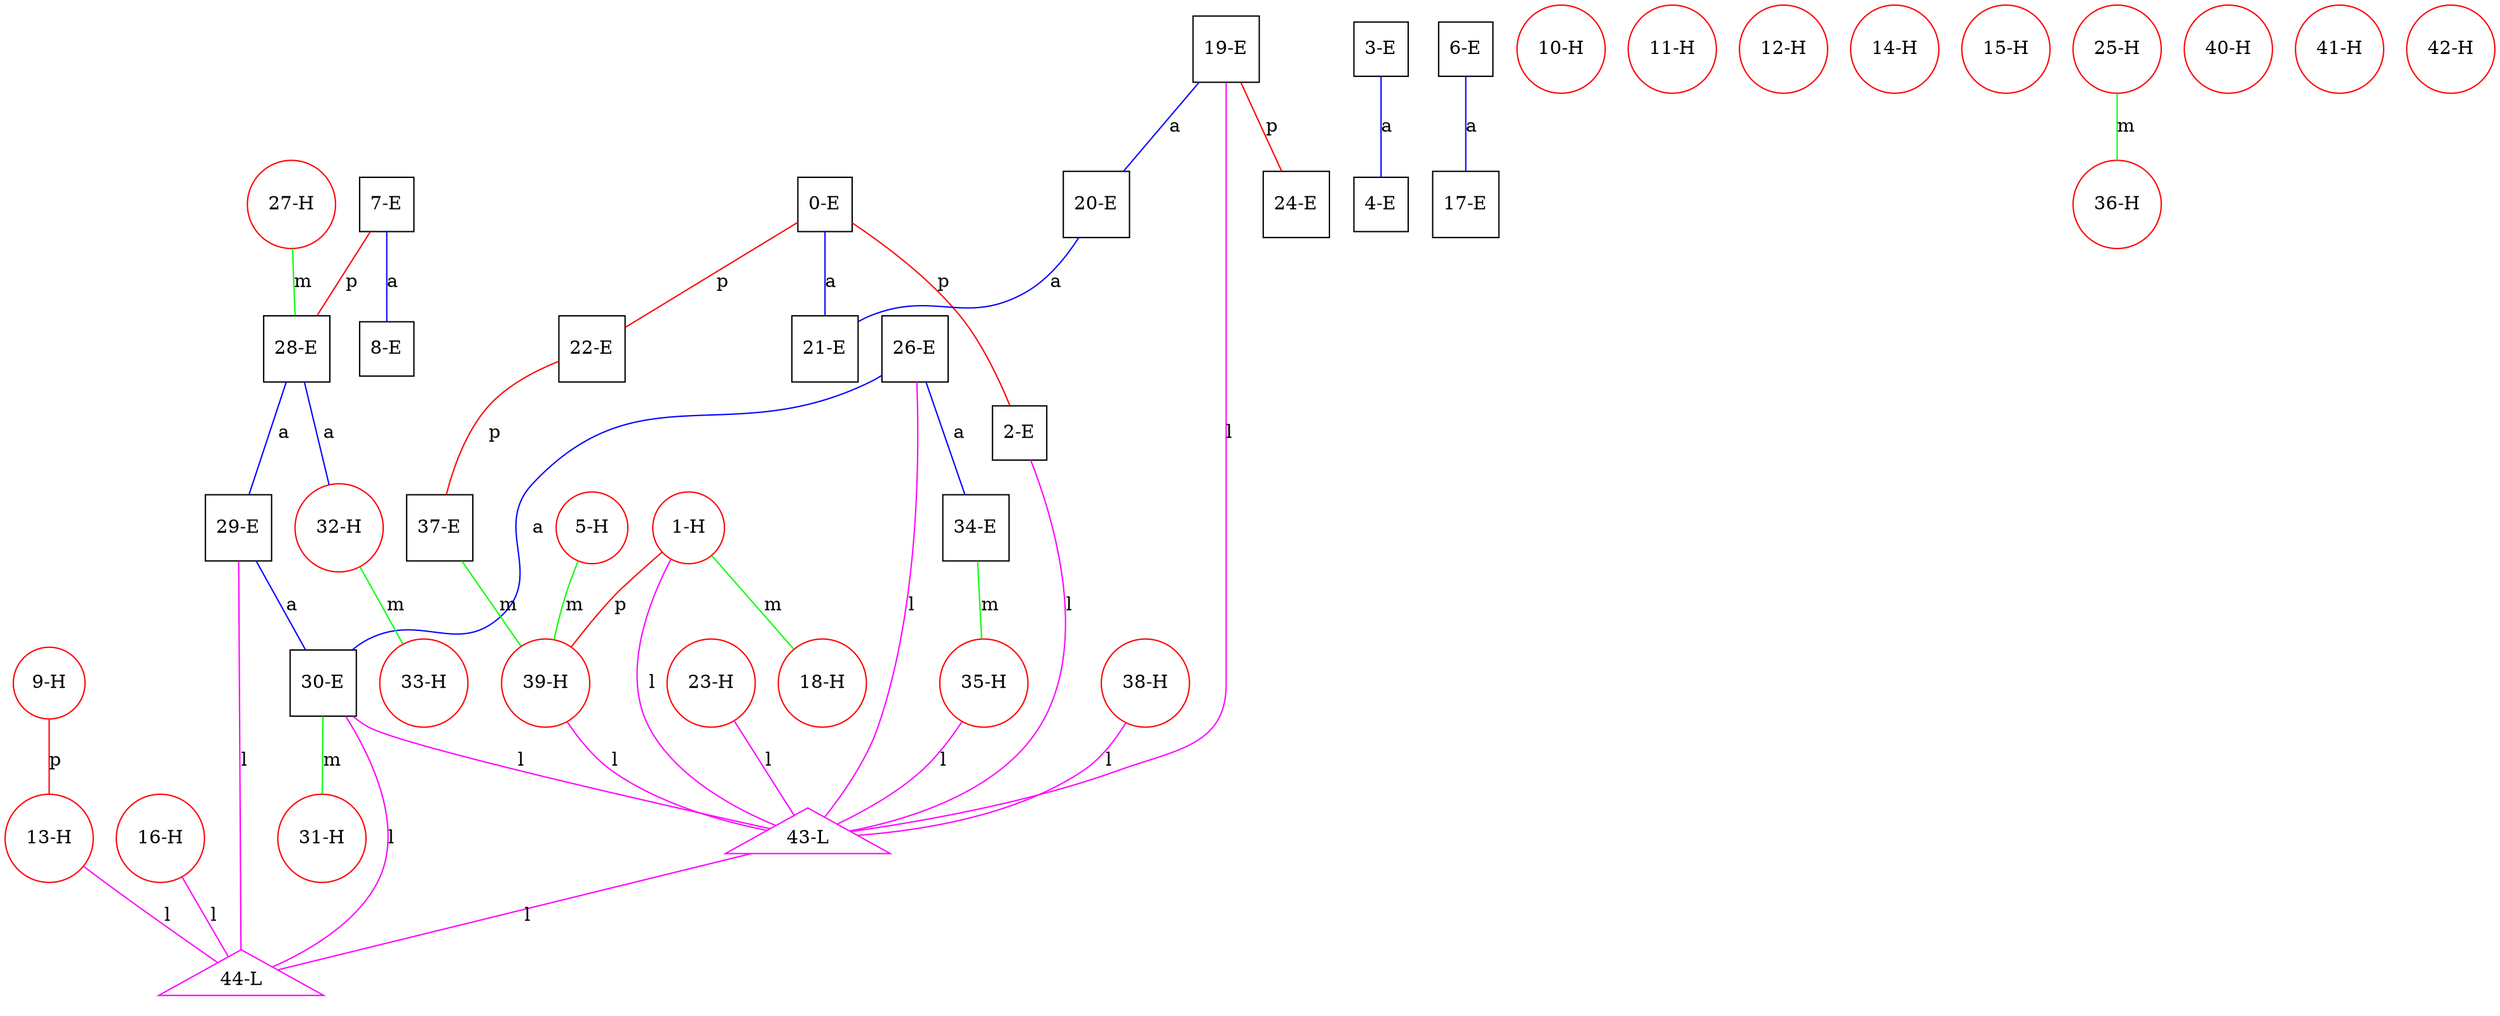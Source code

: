 graph ProteinGraph {
    0 [label="0-E" shape=square color=black];
    1 [label="1-H" shape=circle color=red];
    2 [label="2-E" shape=square color=black];
    3 [label="3-E" shape=square color=black];
    4 [label="4-E" shape=square color=black];
    5 [label="5-H" shape=circle color=red];
    6 [label="6-E" shape=square color=black];
    7 [label="7-E" shape=square color=black];
    8 [label="8-E" shape=square color=black];
    9 [label="9-H" shape=circle color=red];
    10 [label="10-H" shape=circle color=red];
    11 [label="11-H" shape=circle color=red];
    12 [label="12-H" shape=circle color=red];
    13 [label="13-H" shape=circle color=red];
    14 [label="14-H" shape=circle color=red];
    15 [label="15-H" shape=circle color=red];
    16 [label="16-H" shape=circle color=red];
    17 [label="17-E" shape=square color=black];
    18 [label="18-H" shape=circle color=red];
    19 [label="19-E" shape=square color=black];
    20 [label="20-E" shape=square color=black];
    21 [label="21-E" shape=square color=black];
    22 [label="22-E" shape=square color=black];
    23 [label="23-H" shape=circle color=red];
    24 [label="24-E" shape=square color=black];
    25 [label="25-H" shape=circle color=red];
    26 [label="26-E" shape=square color=black];
    27 [label="27-H" shape=circle color=red];
    28 [label="28-E" shape=square color=black];
    29 [label="29-E" shape=square color=black];
    30 [label="30-E" shape=square color=black];
    31 [label="31-H" shape=circle color=red];
    32 [label="32-H" shape=circle color=red];
    33 [label="33-H" shape=circle color=red];
    34 [label="34-E" shape=square color=black];
    35 [label="35-H" shape=circle color=red];
    36 [label="36-H" shape=circle color=red];
    37 [label="37-E" shape=square color=black];
    38 [label="38-H" shape=circle color=red];
    39 [label="39-H" shape=circle color=red];
    40 [label="40-H" shape=circle color=red];
    41 [label="41-H" shape=circle color=red];
    42 [label="42-H" shape=circle color=red];
    43 [label="43-L" shape=triangle color=magenta];
    44 [label="44-L" shape=triangle color=magenta];
    0 -- 2 [label="p" color=red];
    0 -- 21 [label="a" color=blue];
    0 -- 22 [label="p" color=red];
    1 -- 18 [label="m" color=green];
    1 -- 39 [label="p" color=red];
    1 -- 43 [label="l" color=magenta];
    2 -- 43 [label="l" color=magenta];
    3 -- 4 [label="a" color=blue];
    5 -- 39 [label="m" color=green];
    6 -- 17 [label="a" color=blue];
    7 -- 8 [label="a" color=blue];
    7 -- 28 [label="p" color=red];
    9 -- 13 [label="p" color=red];
    13 -- 44 [label="l" color=magenta];
    16 -- 44 [label="l" color=magenta];
    19 -- 20 [label="a" color=blue];
    19 -- 24 [label="p" color=red];
    19 -- 43 [label="l" color=magenta];
    20 -- 21 [label="a" color=blue];
    22 -- 37 [label="p" color=red];
    23 -- 43 [label="l" color=magenta];
    25 -- 36 [label="m" color=green];
    26 -- 30 [label="a" color=blue];
    26 -- 34 [label="a" color=blue];
    26 -- 43 [label="l" color=magenta];
    27 -- 28 [label="m" color=green];
    28 -- 29 [label="a" color=blue];
    28 -- 32 [label="a" color=blue];
    29 -- 30 [label="a" color=blue];
    29 -- 44 [label="l" color=magenta];
    30 -- 31 [label="m" color=green];
    30 -- 43 [label="l" color=magenta];
    30 -- 44 [label="l" color=magenta];
    32 -- 33 [label="m" color=green];
    34 -- 35 [label="m" color=green];
    35 -- 43 [label="l" color=magenta];
    37 -- 39 [label="m" color=green];
    38 -- 43 [label="l" color=magenta];
    39 -- 43 [label="l" color=magenta];
    43 -- 44 [label="l" color=magenta];
}
